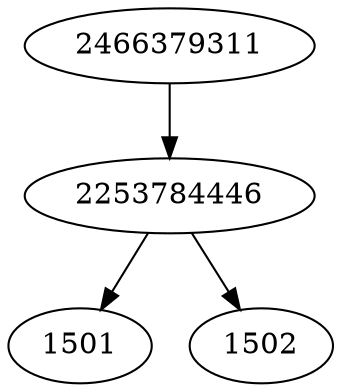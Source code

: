 strict digraph  {
2253784446;
1501;
1502;
2466379311;
2253784446 -> 1501;
2253784446 -> 1502;
2466379311 -> 2253784446;
}
